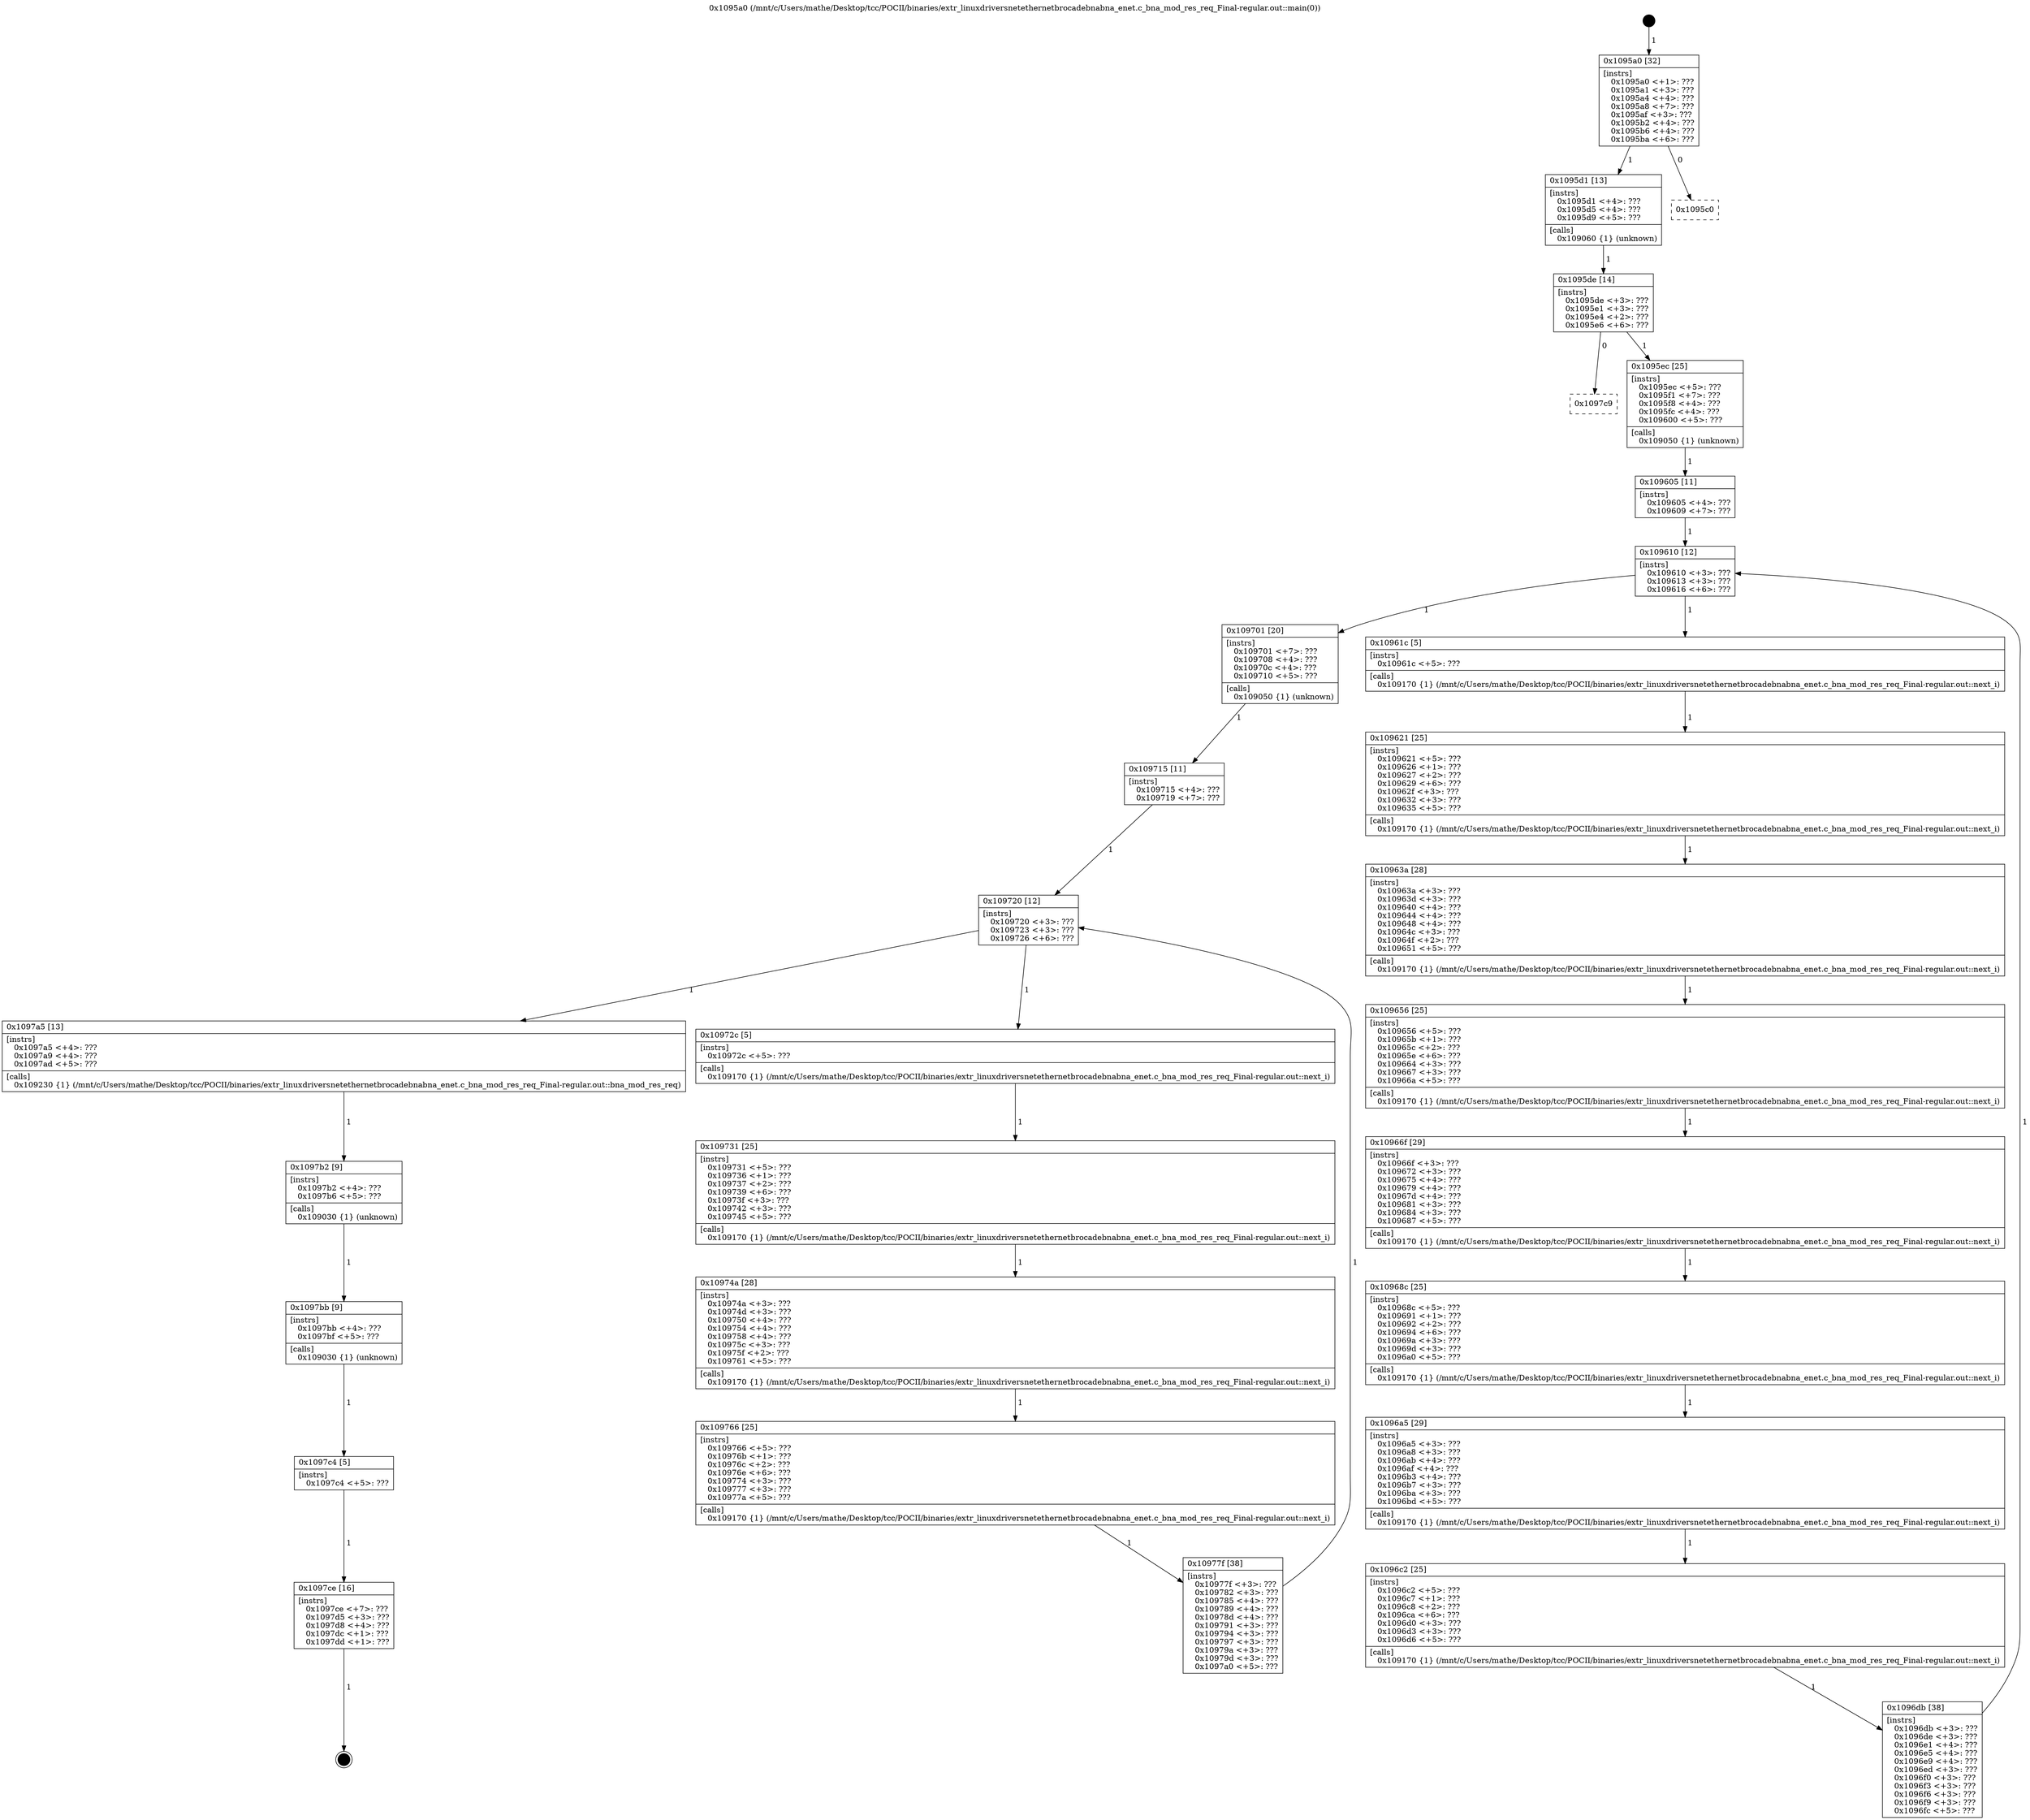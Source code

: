 digraph "0x1095a0" {
  label = "0x1095a0 (/mnt/c/Users/mathe/Desktop/tcc/POCII/binaries/extr_linuxdriversnetethernetbrocadebnabna_enet.c_bna_mod_res_req_Final-regular.out::main(0))"
  labelloc = "t"
  node[shape=record]

  Entry [label="",width=0.3,height=0.3,shape=circle,fillcolor=black,style=filled]
  "0x1095a0" [label="{
     0x1095a0 [32]\l
     | [instrs]\l
     &nbsp;&nbsp;0x1095a0 \<+1\>: ???\l
     &nbsp;&nbsp;0x1095a1 \<+3\>: ???\l
     &nbsp;&nbsp;0x1095a4 \<+4\>: ???\l
     &nbsp;&nbsp;0x1095a8 \<+7\>: ???\l
     &nbsp;&nbsp;0x1095af \<+3\>: ???\l
     &nbsp;&nbsp;0x1095b2 \<+4\>: ???\l
     &nbsp;&nbsp;0x1095b6 \<+4\>: ???\l
     &nbsp;&nbsp;0x1095ba \<+6\>: ???\l
  }"]
  "0x1095d1" [label="{
     0x1095d1 [13]\l
     | [instrs]\l
     &nbsp;&nbsp;0x1095d1 \<+4\>: ???\l
     &nbsp;&nbsp;0x1095d5 \<+4\>: ???\l
     &nbsp;&nbsp;0x1095d9 \<+5\>: ???\l
     | [calls]\l
     &nbsp;&nbsp;0x109060 \{1\} (unknown)\l
  }"]
  "0x1095c0" [label="{
     0x1095c0\l
  }", style=dashed]
  "0x1095de" [label="{
     0x1095de [14]\l
     | [instrs]\l
     &nbsp;&nbsp;0x1095de \<+3\>: ???\l
     &nbsp;&nbsp;0x1095e1 \<+3\>: ???\l
     &nbsp;&nbsp;0x1095e4 \<+2\>: ???\l
     &nbsp;&nbsp;0x1095e6 \<+6\>: ???\l
  }"]
  "0x1097c9" [label="{
     0x1097c9\l
  }", style=dashed]
  "0x1095ec" [label="{
     0x1095ec [25]\l
     | [instrs]\l
     &nbsp;&nbsp;0x1095ec \<+5\>: ???\l
     &nbsp;&nbsp;0x1095f1 \<+7\>: ???\l
     &nbsp;&nbsp;0x1095f8 \<+4\>: ???\l
     &nbsp;&nbsp;0x1095fc \<+4\>: ???\l
     &nbsp;&nbsp;0x109600 \<+5\>: ???\l
     | [calls]\l
     &nbsp;&nbsp;0x109050 \{1\} (unknown)\l
  }"]
  Exit [label="",width=0.3,height=0.3,shape=circle,fillcolor=black,style=filled,peripheries=2]
  "0x109610" [label="{
     0x109610 [12]\l
     | [instrs]\l
     &nbsp;&nbsp;0x109610 \<+3\>: ???\l
     &nbsp;&nbsp;0x109613 \<+3\>: ???\l
     &nbsp;&nbsp;0x109616 \<+6\>: ???\l
  }"]
  "0x109701" [label="{
     0x109701 [20]\l
     | [instrs]\l
     &nbsp;&nbsp;0x109701 \<+7\>: ???\l
     &nbsp;&nbsp;0x109708 \<+4\>: ???\l
     &nbsp;&nbsp;0x10970c \<+4\>: ???\l
     &nbsp;&nbsp;0x109710 \<+5\>: ???\l
     | [calls]\l
     &nbsp;&nbsp;0x109050 \{1\} (unknown)\l
  }"]
  "0x10961c" [label="{
     0x10961c [5]\l
     | [instrs]\l
     &nbsp;&nbsp;0x10961c \<+5\>: ???\l
     | [calls]\l
     &nbsp;&nbsp;0x109170 \{1\} (/mnt/c/Users/mathe/Desktop/tcc/POCII/binaries/extr_linuxdriversnetethernetbrocadebnabna_enet.c_bna_mod_res_req_Final-regular.out::next_i)\l
  }"]
  "0x109621" [label="{
     0x109621 [25]\l
     | [instrs]\l
     &nbsp;&nbsp;0x109621 \<+5\>: ???\l
     &nbsp;&nbsp;0x109626 \<+1\>: ???\l
     &nbsp;&nbsp;0x109627 \<+2\>: ???\l
     &nbsp;&nbsp;0x109629 \<+6\>: ???\l
     &nbsp;&nbsp;0x10962f \<+3\>: ???\l
     &nbsp;&nbsp;0x109632 \<+3\>: ???\l
     &nbsp;&nbsp;0x109635 \<+5\>: ???\l
     | [calls]\l
     &nbsp;&nbsp;0x109170 \{1\} (/mnt/c/Users/mathe/Desktop/tcc/POCII/binaries/extr_linuxdriversnetethernetbrocadebnabna_enet.c_bna_mod_res_req_Final-regular.out::next_i)\l
  }"]
  "0x10963a" [label="{
     0x10963a [28]\l
     | [instrs]\l
     &nbsp;&nbsp;0x10963a \<+3\>: ???\l
     &nbsp;&nbsp;0x10963d \<+3\>: ???\l
     &nbsp;&nbsp;0x109640 \<+4\>: ???\l
     &nbsp;&nbsp;0x109644 \<+4\>: ???\l
     &nbsp;&nbsp;0x109648 \<+4\>: ???\l
     &nbsp;&nbsp;0x10964c \<+3\>: ???\l
     &nbsp;&nbsp;0x10964f \<+2\>: ???\l
     &nbsp;&nbsp;0x109651 \<+5\>: ???\l
     | [calls]\l
     &nbsp;&nbsp;0x109170 \{1\} (/mnt/c/Users/mathe/Desktop/tcc/POCII/binaries/extr_linuxdriversnetethernetbrocadebnabna_enet.c_bna_mod_res_req_Final-regular.out::next_i)\l
  }"]
  "0x109656" [label="{
     0x109656 [25]\l
     | [instrs]\l
     &nbsp;&nbsp;0x109656 \<+5\>: ???\l
     &nbsp;&nbsp;0x10965b \<+1\>: ???\l
     &nbsp;&nbsp;0x10965c \<+2\>: ???\l
     &nbsp;&nbsp;0x10965e \<+6\>: ???\l
     &nbsp;&nbsp;0x109664 \<+3\>: ???\l
     &nbsp;&nbsp;0x109667 \<+3\>: ???\l
     &nbsp;&nbsp;0x10966a \<+5\>: ???\l
     | [calls]\l
     &nbsp;&nbsp;0x109170 \{1\} (/mnt/c/Users/mathe/Desktop/tcc/POCII/binaries/extr_linuxdriversnetethernetbrocadebnabna_enet.c_bna_mod_res_req_Final-regular.out::next_i)\l
  }"]
  "0x10966f" [label="{
     0x10966f [29]\l
     | [instrs]\l
     &nbsp;&nbsp;0x10966f \<+3\>: ???\l
     &nbsp;&nbsp;0x109672 \<+3\>: ???\l
     &nbsp;&nbsp;0x109675 \<+4\>: ???\l
     &nbsp;&nbsp;0x109679 \<+4\>: ???\l
     &nbsp;&nbsp;0x10967d \<+4\>: ???\l
     &nbsp;&nbsp;0x109681 \<+3\>: ???\l
     &nbsp;&nbsp;0x109684 \<+3\>: ???\l
     &nbsp;&nbsp;0x109687 \<+5\>: ???\l
     | [calls]\l
     &nbsp;&nbsp;0x109170 \{1\} (/mnt/c/Users/mathe/Desktop/tcc/POCII/binaries/extr_linuxdriversnetethernetbrocadebnabna_enet.c_bna_mod_res_req_Final-regular.out::next_i)\l
  }"]
  "0x10968c" [label="{
     0x10968c [25]\l
     | [instrs]\l
     &nbsp;&nbsp;0x10968c \<+5\>: ???\l
     &nbsp;&nbsp;0x109691 \<+1\>: ???\l
     &nbsp;&nbsp;0x109692 \<+2\>: ???\l
     &nbsp;&nbsp;0x109694 \<+6\>: ???\l
     &nbsp;&nbsp;0x10969a \<+3\>: ???\l
     &nbsp;&nbsp;0x10969d \<+3\>: ???\l
     &nbsp;&nbsp;0x1096a0 \<+5\>: ???\l
     | [calls]\l
     &nbsp;&nbsp;0x109170 \{1\} (/mnt/c/Users/mathe/Desktop/tcc/POCII/binaries/extr_linuxdriversnetethernetbrocadebnabna_enet.c_bna_mod_res_req_Final-regular.out::next_i)\l
  }"]
  "0x1096a5" [label="{
     0x1096a5 [29]\l
     | [instrs]\l
     &nbsp;&nbsp;0x1096a5 \<+3\>: ???\l
     &nbsp;&nbsp;0x1096a8 \<+3\>: ???\l
     &nbsp;&nbsp;0x1096ab \<+4\>: ???\l
     &nbsp;&nbsp;0x1096af \<+4\>: ???\l
     &nbsp;&nbsp;0x1096b3 \<+4\>: ???\l
     &nbsp;&nbsp;0x1096b7 \<+3\>: ???\l
     &nbsp;&nbsp;0x1096ba \<+3\>: ???\l
     &nbsp;&nbsp;0x1096bd \<+5\>: ???\l
     | [calls]\l
     &nbsp;&nbsp;0x109170 \{1\} (/mnt/c/Users/mathe/Desktop/tcc/POCII/binaries/extr_linuxdriversnetethernetbrocadebnabna_enet.c_bna_mod_res_req_Final-regular.out::next_i)\l
  }"]
  "0x1096c2" [label="{
     0x1096c2 [25]\l
     | [instrs]\l
     &nbsp;&nbsp;0x1096c2 \<+5\>: ???\l
     &nbsp;&nbsp;0x1096c7 \<+1\>: ???\l
     &nbsp;&nbsp;0x1096c8 \<+2\>: ???\l
     &nbsp;&nbsp;0x1096ca \<+6\>: ???\l
     &nbsp;&nbsp;0x1096d0 \<+3\>: ???\l
     &nbsp;&nbsp;0x1096d3 \<+3\>: ???\l
     &nbsp;&nbsp;0x1096d6 \<+5\>: ???\l
     | [calls]\l
     &nbsp;&nbsp;0x109170 \{1\} (/mnt/c/Users/mathe/Desktop/tcc/POCII/binaries/extr_linuxdriversnetethernetbrocadebnabna_enet.c_bna_mod_res_req_Final-regular.out::next_i)\l
  }"]
  "0x1096db" [label="{
     0x1096db [38]\l
     | [instrs]\l
     &nbsp;&nbsp;0x1096db \<+3\>: ???\l
     &nbsp;&nbsp;0x1096de \<+3\>: ???\l
     &nbsp;&nbsp;0x1096e1 \<+4\>: ???\l
     &nbsp;&nbsp;0x1096e5 \<+4\>: ???\l
     &nbsp;&nbsp;0x1096e9 \<+4\>: ???\l
     &nbsp;&nbsp;0x1096ed \<+3\>: ???\l
     &nbsp;&nbsp;0x1096f0 \<+3\>: ???\l
     &nbsp;&nbsp;0x1096f3 \<+3\>: ???\l
     &nbsp;&nbsp;0x1096f6 \<+3\>: ???\l
     &nbsp;&nbsp;0x1096f9 \<+3\>: ???\l
     &nbsp;&nbsp;0x1096fc \<+5\>: ???\l
  }"]
  "0x109605" [label="{
     0x109605 [11]\l
     | [instrs]\l
     &nbsp;&nbsp;0x109605 \<+4\>: ???\l
     &nbsp;&nbsp;0x109609 \<+7\>: ???\l
  }"]
  "0x109720" [label="{
     0x109720 [12]\l
     | [instrs]\l
     &nbsp;&nbsp;0x109720 \<+3\>: ???\l
     &nbsp;&nbsp;0x109723 \<+3\>: ???\l
     &nbsp;&nbsp;0x109726 \<+6\>: ???\l
  }"]
  "0x1097a5" [label="{
     0x1097a5 [13]\l
     | [instrs]\l
     &nbsp;&nbsp;0x1097a5 \<+4\>: ???\l
     &nbsp;&nbsp;0x1097a9 \<+4\>: ???\l
     &nbsp;&nbsp;0x1097ad \<+5\>: ???\l
     | [calls]\l
     &nbsp;&nbsp;0x109230 \{1\} (/mnt/c/Users/mathe/Desktop/tcc/POCII/binaries/extr_linuxdriversnetethernetbrocadebnabna_enet.c_bna_mod_res_req_Final-regular.out::bna_mod_res_req)\l
  }"]
  "0x10972c" [label="{
     0x10972c [5]\l
     | [instrs]\l
     &nbsp;&nbsp;0x10972c \<+5\>: ???\l
     | [calls]\l
     &nbsp;&nbsp;0x109170 \{1\} (/mnt/c/Users/mathe/Desktop/tcc/POCII/binaries/extr_linuxdriversnetethernetbrocadebnabna_enet.c_bna_mod_res_req_Final-regular.out::next_i)\l
  }"]
  "0x109731" [label="{
     0x109731 [25]\l
     | [instrs]\l
     &nbsp;&nbsp;0x109731 \<+5\>: ???\l
     &nbsp;&nbsp;0x109736 \<+1\>: ???\l
     &nbsp;&nbsp;0x109737 \<+2\>: ???\l
     &nbsp;&nbsp;0x109739 \<+6\>: ???\l
     &nbsp;&nbsp;0x10973f \<+3\>: ???\l
     &nbsp;&nbsp;0x109742 \<+3\>: ???\l
     &nbsp;&nbsp;0x109745 \<+5\>: ???\l
     | [calls]\l
     &nbsp;&nbsp;0x109170 \{1\} (/mnt/c/Users/mathe/Desktop/tcc/POCII/binaries/extr_linuxdriversnetethernetbrocadebnabna_enet.c_bna_mod_res_req_Final-regular.out::next_i)\l
  }"]
  "0x10974a" [label="{
     0x10974a [28]\l
     | [instrs]\l
     &nbsp;&nbsp;0x10974a \<+3\>: ???\l
     &nbsp;&nbsp;0x10974d \<+3\>: ???\l
     &nbsp;&nbsp;0x109750 \<+4\>: ???\l
     &nbsp;&nbsp;0x109754 \<+4\>: ???\l
     &nbsp;&nbsp;0x109758 \<+4\>: ???\l
     &nbsp;&nbsp;0x10975c \<+3\>: ???\l
     &nbsp;&nbsp;0x10975f \<+2\>: ???\l
     &nbsp;&nbsp;0x109761 \<+5\>: ???\l
     | [calls]\l
     &nbsp;&nbsp;0x109170 \{1\} (/mnt/c/Users/mathe/Desktop/tcc/POCII/binaries/extr_linuxdriversnetethernetbrocadebnabna_enet.c_bna_mod_res_req_Final-regular.out::next_i)\l
  }"]
  "0x109766" [label="{
     0x109766 [25]\l
     | [instrs]\l
     &nbsp;&nbsp;0x109766 \<+5\>: ???\l
     &nbsp;&nbsp;0x10976b \<+1\>: ???\l
     &nbsp;&nbsp;0x10976c \<+2\>: ???\l
     &nbsp;&nbsp;0x10976e \<+6\>: ???\l
     &nbsp;&nbsp;0x109774 \<+3\>: ???\l
     &nbsp;&nbsp;0x109777 \<+3\>: ???\l
     &nbsp;&nbsp;0x10977a \<+5\>: ???\l
     | [calls]\l
     &nbsp;&nbsp;0x109170 \{1\} (/mnt/c/Users/mathe/Desktop/tcc/POCII/binaries/extr_linuxdriversnetethernetbrocadebnabna_enet.c_bna_mod_res_req_Final-regular.out::next_i)\l
  }"]
  "0x10977f" [label="{
     0x10977f [38]\l
     | [instrs]\l
     &nbsp;&nbsp;0x10977f \<+3\>: ???\l
     &nbsp;&nbsp;0x109782 \<+3\>: ???\l
     &nbsp;&nbsp;0x109785 \<+4\>: ???\l
     &nbsp;&nbsp;0x109789 \<+4\>: ???\l
     &nbsp;&nbsp;0x10978d \<+4\>: ???\l
     &nbsp;&nbsp;0x109791 \<+3\>: ???\l
     &nbsp;&nbsp;0x109794 \<+3\>: ???\l
     &nbsp;&nbsp;0x109797 \<+3\>: ???\l
     &nbsp;&nbsp;0x10979a \<+3\>: ???\l
     &nbsp;&nbsp;0x10979d \<+3\>: ???\l
     &nbsp;&nbsp;0x1097a0 \<+5\>: ???\l
  }"]
  "0x109715" [label="{
     0x109715 [11]\l
     | [instrs]\l
     &nbsp;&nbsp;0x109715 \<+4\>: ???\l
     &nbsp;&nbsp;0x109719 \<+7\>: ???\l
  }"]
  "0x1097b2" [label="{
     0x1097b2 [9]\l
     | [instrs]\l
     &nbsp;&nbsp;0x1097b2 \<+4\>: ???\l
     &nbsp;&nbsp;0x1097b6 \<+5\>: ???\l
     | [calls]\l
     &nbsp;&nbsp;0x109030 \{1\} (unknown)\l
  }"]
  "0x1097bb" [label="{
     0x1097bb [9]\l
     | [instrs]\l
     &nbsp;&nbsp;0x1097bb \<+4\>: ???\l
     &nbsp;&nbsp;0x1097bf \<+5\>: ???\l
     | [calls]\l
     &nbsp;&nbsp;0x109030 \{1\} (unknown)\l
  }"]
  "0x1097c4" [label="{
     0x1097c4 [5]\l
     | [instrs]\l
     &nbsp;&nbsp;0x1097c4 \<+5\>: ???\l
  }"]
  "0x1097ce" [label="{
     0x1097ce [16]\l
     | [instrs]\l
     &nbsp;&nbsp;0x1097ce \<+7\>: ???\l
     &nbsp;&nbsp;0x1097d5 \<+3\>: ???\l
     &nbsp;&nbsp;0x1097d8 \<+4\>: ???\l
     &nbsp;&nbsp;0x1097dc \<+1\>: ???\l
     &nbsp;&nbsp;0x1097dd \<+1\>: ???\l
  }"]
  Entry -> "0x1095a0" [label=" 1"]
  "0x1095a0" -> "0x1095d1" [label=" 1"]
  "0x1095a0" -> "0x1095c0" [label=" 0"]
  "0x1095d1" -> "0x1095de" [label=" 1"]
  "0x1095de" -> "0x1097c9" [label=" 0"]
  "0x1095de" -> "0x1095ec" [label=" 1"]
  "0x1097ce" -> Exit [label=" 1"]
  "0x1095ec" -> "0x109605" [label=" 1"]
  "0x109610" -> "0x109701" [label=" 1"]
  "0x109610" -> "0x10961c" [label=" 1"]
  "0x10961c" -> "0x109621" [label=" 1"]
  "0x109621" -> "0x10963a" [label=" 1"]
  "0x10963a" -> "0x109656" [label=" 1"]
  "0x109656" -> "0x10966f" [label=" 1"]
  "0x10966f" -> "0x10968c" [label=" 1"]
  "0x10968c" -> "0x1096a5" [label=" 1"]
  "0x1096a5" -> "0x1096c2" [label=" 1"]
  "0x1096c2" -> "0x1096db" [label=" 1"]
  "0x109605" -> "0x109610" [label=" 1"]
  "0x1096db" -> "0x109610" [label=" 1"]
  "0x109701" -> "0x109715" [label=" 1"]
  "0x109720" -> "0x1097a5" [label=" 1"]
  "0x109720" -> "0x10972c" [label=" 1"]
  "0x10972c" -> "0x109731" [label=" 1"]
  "0x109731" -> "0x10974a" [label=" 1"]
  "0x10974a" -> "0x109766" [label=" 1"]
  "0x109766" -> "0x10977f" [label=" 1"]
  "0x109715" -> "0x109720" [label=" 1"]
  "0x10977f" -> "0x109720" [label=" 1"]
  "0x1097a5" -> "0x1097b2" [label=" 1"]
  "0x1097b2" -> "0x1097bb" [label=" 1"]
  "0x1097bb" -> "0x1097c4" [label=" 1"]
  "0x1097c4" -> "0x1097ce" [label=" 1"]
}
